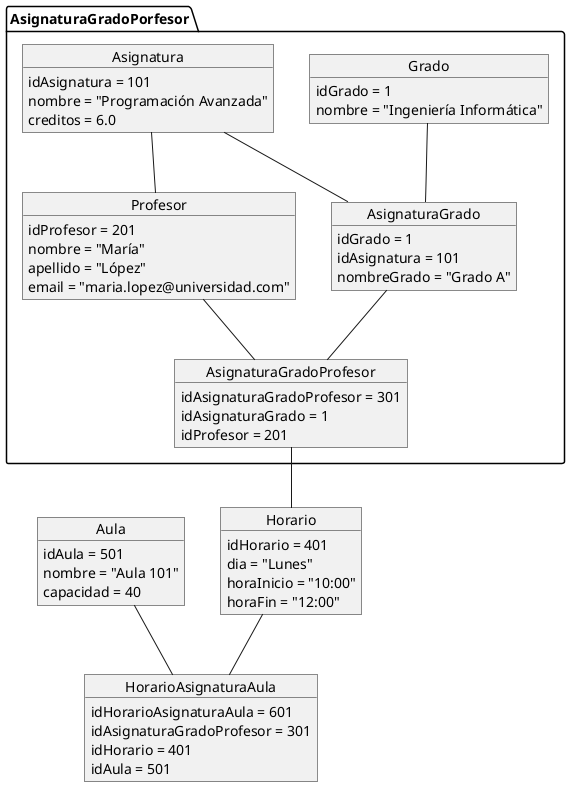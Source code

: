 @startuml
package "AsignaturaGradoPorfesor" {
object Grado {
  idGrado = 1
  nombre = "Ingeniería Informática"
}

object Asignatura {
  idAsignatura = 101
  nombre = "Programación Avanzada"
  creditos = 6.0
}

object AsignaturaGrado {
  idGrado = 1
  idAsignatura = 101
  nombreGrado = "Grado A"
}

object Profesor {
  idProfesor = 201
  nombre = "María"
  apellido = "López"
  email = "maria.lopez@universidad.com"
}

object AsignaturaGradoProfesor {
  idAsignaturaGradoProfesor = 301
  idAsignaturaGrado = 1
  idProfesor = 201
}
}
object Horario {
  idHorario = 401
  dia = "Lunes"
  horaInicio = "10:00"
  horaFin = "12:00"
}

object Aula {
  idAula = 501
  nombre = "Aula 101"
  capacidad = 40
}

object HorarioAsignaturaAula {
  idHorarioAsignaturaAula = 601
  idAsignaturaGradoProfesor = 301
  idHorario = 401
  idAula = 501
}

Grado -- AsignaturaGrado
Asignatura -- AsignaturaGrado
Asignatura -- Profesor
AsignaturaGrado -- AsignaturaGradoProfesor
Profesor -- AsignaturaGradoProfesor
AsignaturaGradoProfesor -- Horario
Horario -- HorarioAsignaturaAula
Aula -- HorarioAsignaturaAula

@enduml
